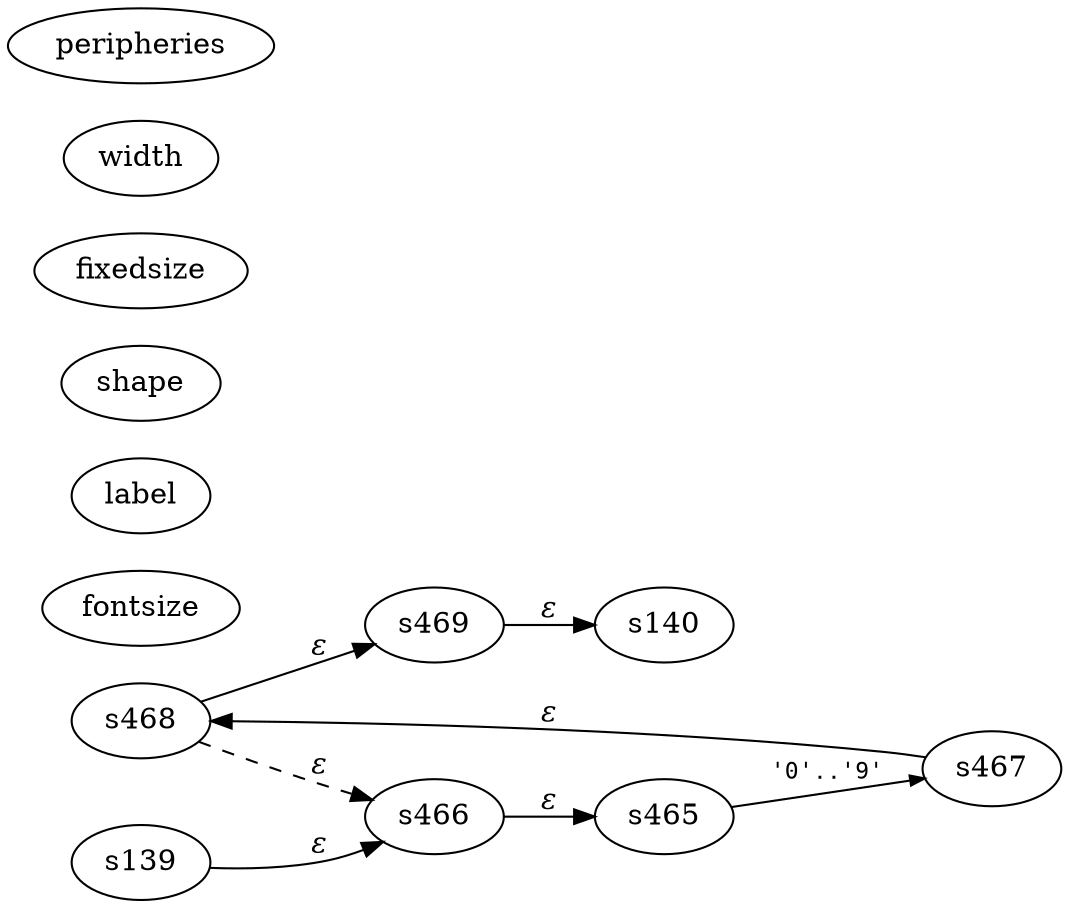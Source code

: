 digraph ATN {
rankdir=LR;
s140{fontsize:11, label:"140", shape:"doublecircle", fixedsize:true, width:.6};
s465{fontsize:11,label:"465", shape:"circle", fixedsize:true, width:.55, peripheries:1};
s466{fontsize:11,label:"&rarr;\n466+", shape:"circle", fixedsize:true, width:.55, peripheries:1};
s467{fontsize:11,label:"&larr;\n467", shape:"circle", fixedsize:true, width:.55, peripheries:1};
s468{fontsize:11,label:"{468+\nd=6|{<p0>|<p1>}}", shape:"record", fixedsize:false, peripheries:1};
s469{fontsize:11,label:"469", shape:"circle", fixedsize:true, width:.55, peripheries:1};
s139{fontsize:11,label:"139", shape:"circle", fixedsize:true, width:.55, peripheries:1};
s139 -> s466 [fontname="Times-Italic", label="&epsilon;"];
s466 -> s465 [fontname="Times-Italic", label="&epsilon;"];
s465 -> s467 [fontsize=11, fontname="Courier", arrowsize=.7, label = "'0'..'9'", arrowhead = normal];
s467 -> s468 [fontname="Times-Italic", label="&epsilon;"];
s468:p0 -> s466 [fontname="Times-Italic", label="&epsilon;", style="dashed"];
s468:p1 -> s469 [fontname="Times-Italic", label="&epsilon;"];
s469 -> s140 [fontname="Times-Italic", label="&epsilon;"];
}